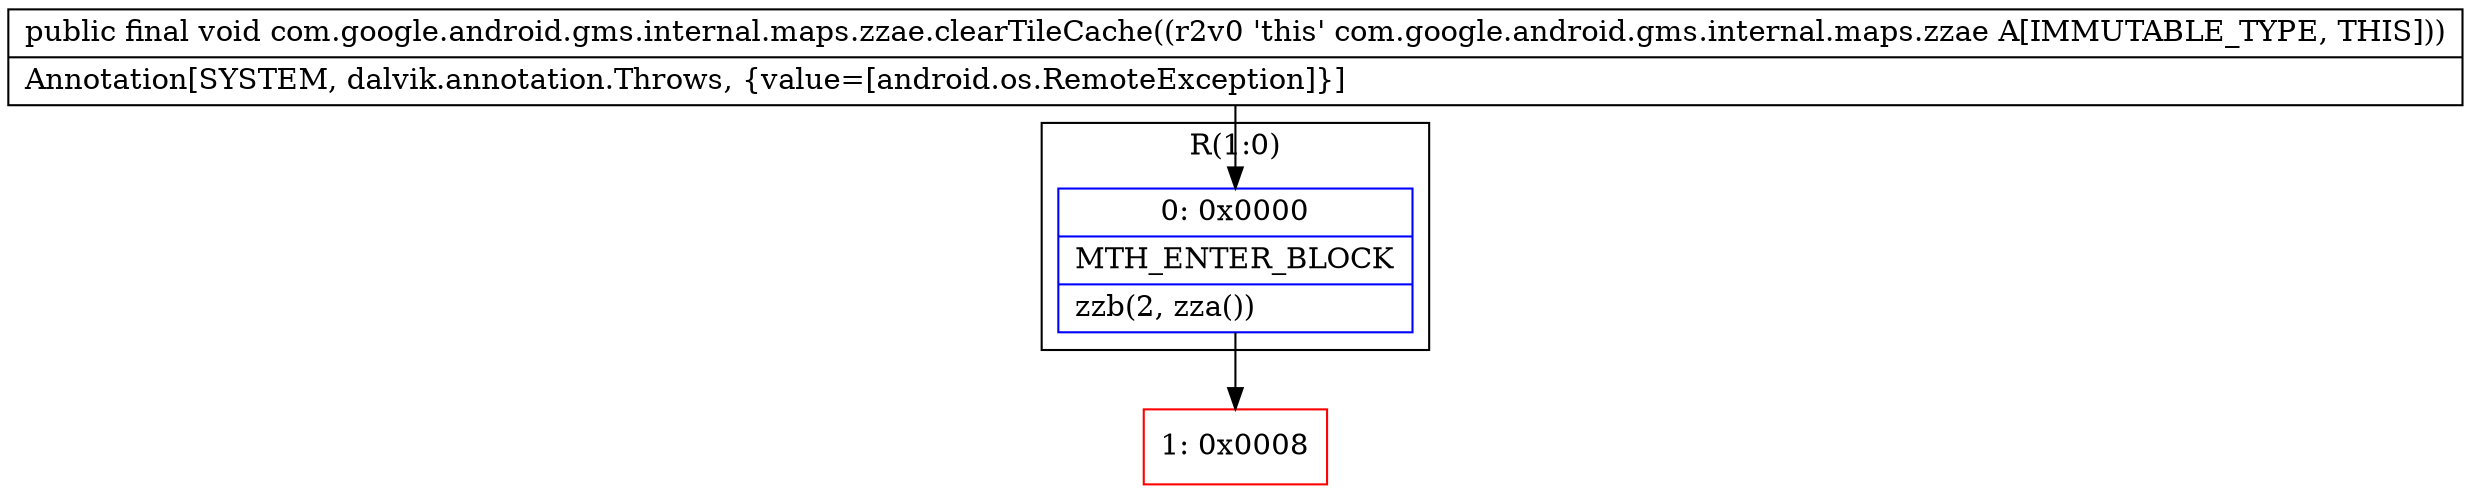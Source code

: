 digraph "CFG forcom.google.android.gms.internal.maps.zzae.clearTileCache()V" {
subgraph cluster_Region_96331412 {
label = "R(1:0)";
node [shape=record,color=blue];
Node_0 [shape=record,label="{0\:\ 0x0000|MTH_ENTER_BLOCK\l|zzb(2, zza())\l}"];
}
Node_1 [shape=record,color=red,label="{1\:\ 0x0008}"];
MethodNode[shape=record,label="{public final void com.google.android.gms.internal.maps.zzae.clearTileCache((r2v0 'this' com.google.android.gms.internal.maps.zzae A[IMMUTABLE_TYPE, THIS]))  | Annotation[SYSTEM, dalvik.annotation.Throws, \{value=[android.os.RemoteException]\}]\l}"];
MethodNode -> Node_0;
Node_0 -> Node_1;
}

